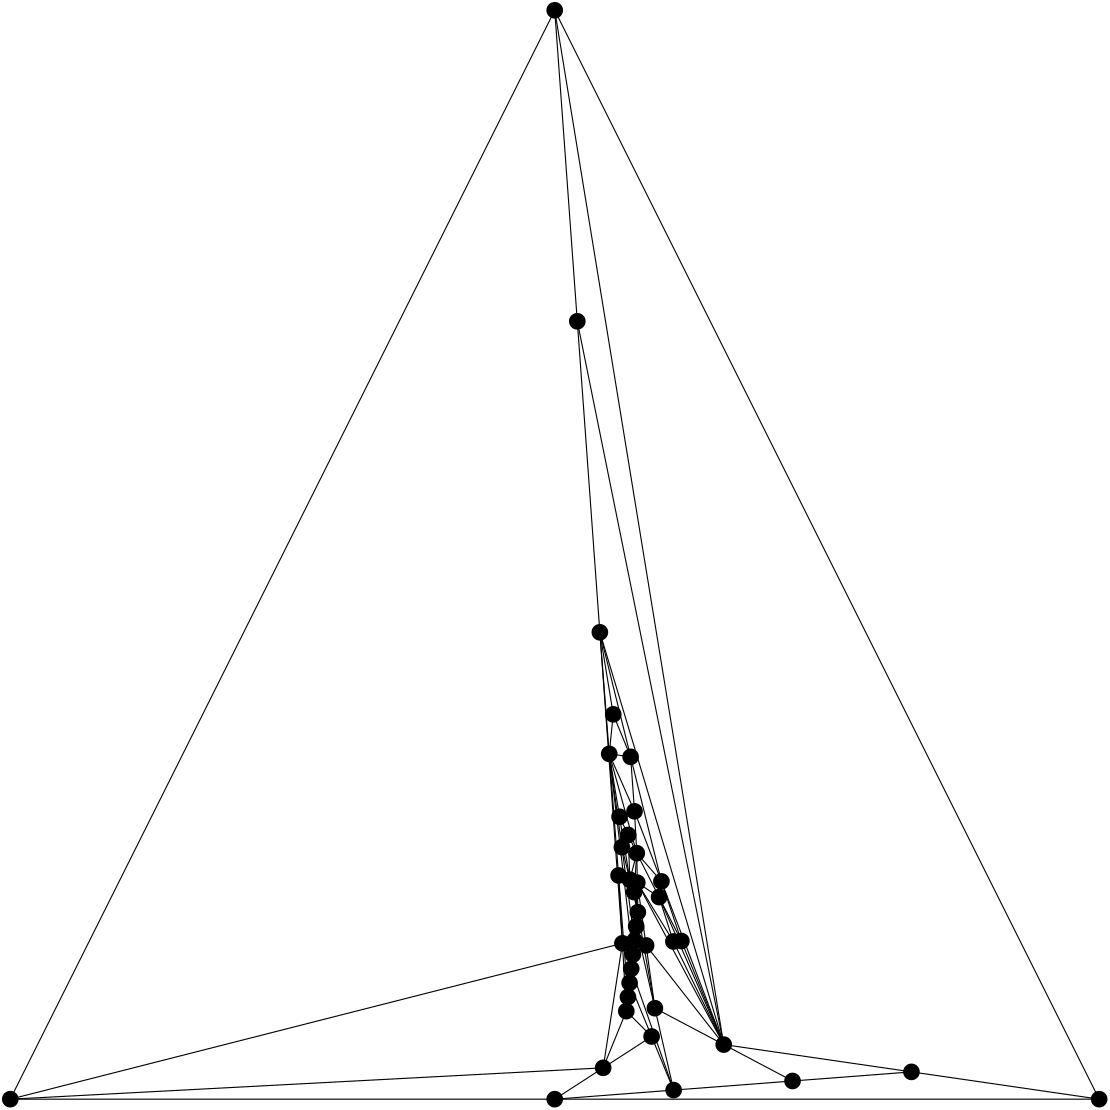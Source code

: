 <?xml version="1.0"?>
			<!DOCTYPE ipe SYSTEM "ipe.dtd">
			<ipe version="70005" creator="Ipe 7.1.4">
			<info created="D:20150825115823" modified="D:20150825115852"/>
					<ipestyle name="basic">
		<symbol name="arrow/arc(spx)">
		<path stroke="sym-stroke" fill="sym-stroke" pen="sym-pen">
		0 0 m
		-1 0.333 l
		-1 -0.333 l
		h
		</path>
		</symbol>
		<symbol name="arrow/farc(spx)">
		<path stroke="sym-stroke" fill="white" pen="sym-pen">
		0 0 m
		-1 0.333 l
		-1 -0.333 l
		h
		</path>
		</symbol>
		<symbol name="mark/circle(sx)" transformations="translations">
		<path fill="sym-stroke">
		0.6 0 0 0.6 0 0 e
		0.4 0 0 0.4 0 0 e
		</path>
		</symbol>
		<symbol name="mark/disk(sx)" transformations="translations">
		<path fill="sym-stroke">
		0.6 0 0 0.6 0 0 e
		</path>
		</symbol>
		<symbol name="mark/fdisk(sfx)" transformations="translations">
		<group>
		<path fill="sym-fill">
		0.5 0 0 0.5 0 0 e
		</path>
		<path fill="sym-stroke" fillrule="eofill">
		0.6 0 0 0.6 0 0 e
		0.4 0 0 0.4 0 0 e
		</path>
		</group>
		</symbol>
		<symbol name="mark/box(sx)" transformations="translations">
		<path fill="sym-stroke" fillrule="eofill">
		-0.6 -0.6 m
		0.6 -0.6 l
		0.6 0.6 l
		-0.6 0.6 l
		h
		-0.4 -0.4 m
		0.4 -0.4 l
		0.4 0.4 l
		-0.4 0.4 l
		h
		</path>
		</symbol>
		<symbol name="mark/square(sx)" transformations="translations">
		<path fill="sym-stroke">
		-0.6 -0.6 m
		0.6 -0.6 l
		0.6 0.6 l
		-0.6 0.6 l
		h
		</path>
		</symbol>
		<symbol name="mark/fsquare(sfx)" transformations="translations">
		<group>
		<path fill="sym-fill">
		-0.5 -0.5 m
		0.5 -0.5 l
		0.5 0.5 l
		-0.5 0.5 l
		h
		</path>
		<path fill="sym-stroke" fillrule="eofill">
		-0.6 -0.6 m
		0.6 -0.6 l
		0.6 0.6 l
		-0.6 0.6 l
		h
		-0.4 -0.4 m
		0.4 -0.4 l
		0.4 0.4 l
		-0.4 0.4 l
		h
		</path>
		</group>
		</symbol>
		<symbol name="mark/cross(sx)" transformations="translations">
		<group>
		<path fill="sym-stroke">
		-0.43 -0.57 m
		0.57 0.43 l
		0.43 0.57 l
		-0.57 -0.43 l
		h
		</path>
		<path fill="sym-stroke">
		-0.43 0.57 m
		0.57 -0.43 l
		0.43 -0.57 l
		-0.57 0.43 l
		h
		</path>
		</group>
		</symbol>
		<symbol name="arrow/fnormal(spx)">
		<path stroke="sym-stroke" fill="white" pen="sym-pen">
		0 0 m
		-1 0.333 l
		-1 -0.333 l
		h
		</path>
		</symbol>
		<symbol name="arrow/pointed(spx)">
		<path stroke="sym-stroke" fill="sym-stroke" pen="sym-pen">
		0 0 m
		-1 0.333 l
		-0.8 0 l
		-1 -0.333 l
		h
		</path>
		</symbol>
		<symbol name="arrow/fpointed(spx)">
		<path stroke="sym-stroke" fill="white" pen="sym-pen">
		0 0 m
		-1 0.333 l
		-0.8 0 l
		-1 -0.333 l
		h
		</path>
		</symbol>
		<symbol name="arrow/linear(spx)">
		<path stroke="sym-stroke" pen="sym-pen">
		-1 0.333 m
		0 0 l
		-1 -0.333 l
		</path>
		</symbol>
		<symbol name="arrow/fdouble(spx)">
		<path stroke="sym-stroke" fill="white" pen="sym-pen">
		0 0 m
		-1 0.333 l
		-1 -0.333 l
		h
		-1 0 m
		-2 0.333 l
		-2 -0.333 l
		h
		</path>
		</symbol>
		<symbol name="arrow/double(spx)">
		<path stroke="sym-stroke" fill="sym-stroke" pen="sym-pen">
		0 0 m
		-1 0.333 l
		-1 -0.333 l
		h
		-1 0 m
		-2 0.333 l
		-2 -0.333 l
		h
		</path>
		</symbol>
		<pen name="heavier" value="0.8"/>
		<pen name="fat" value="1.2"/>
		<pen name="ultrafat" value="2"/>
		<symbolsize name="large" value="5"/>
		<symbolsize name="small" value="2"/>
		<symbolsize name="tiny" value="1.1"/>
		<arrowsize name="large" value="10"/>
		<arrowsize name="small" value="5"/>
		<arrowsize name="tiny" value="3"/>
		<color name="red" value="1 0 0"/>
		<color name="green" value="0 1 0"/>
		<color name="blue" value="0 0 1"/>
		<color name="yellow" value="1 1 0"/>
		<color name="orange" value="1 0.647 0"/>
		<color name="gold" value="1 0.843 0"/>
		<color name="purple" value="0.627 0.125 0.941"/>
		<color name="gray" value="0.745"/>
		<color name="brown" value="0.647 0.165 0.165"/>
		<color name="navy" value="0 0 0.502"/>
		<color name="pink" value="1 0.753 0.796"/>
		<color name="seagreen" value="0.18 0.545 0.341"/>
		<color name="turquoise" value="0.251 0.878 0.816"/>
		<color name="violet" value="0.933 0.51 0.933"/>
		<color name="darkblue" value="0 0 0.545"/>
		<color name="darkcyan" value="0 0.545 0.545"/>
		<color name="darkgray" value="0.663"/>
		<color name="darkgreen" value="0 0.392 0"/>
		<color name="darkmagenta" value="0.545 0 0.545"/>
		<color name="darkorange" value="1 0.549 0"/>
		<color name="darkred" value="0.545 0 0"/>
		<color name="lightblue" value="0.678 0.847 0.902"/>
		<color name="lightcyan" value="0.878 1 1"/>
		<color name="lightgray" value="0.827"/>
		<color name="lightgreen" value="0.565 0.933 0.565"/>
		<color name="lightyellow" value="1 1 0.878"/>
		<dashstyle name="dashed" value="[4] 0"/>
		<dashstyle name="dotted" value="[1 3] 0"/>
		<dashstyle name="dash dotted" value="[4 2 1 2] 0"/>
		<dashstyle name="dash dot dotted" value="[4 2 1 2 1 2] 0"/>
		<textsize name="large" value="\large"/>
		<textsize name="Large" value="\Large"/>
		<textsize name="LARGE" value="\LARGE"/>
		<textsize name="huge" value="\huge"/>
		<textsize name="Huge" value="\Huge"/>
		<textsize name="small" value="\small"/>
		<textsize name="footnote" value="\footnotesize"/>
		<textsize name="tiny" value="\tiny"/>
		<textstyle name="center" begin="\begin{center}" end="\end{center}"/>
		<textstyle name="itemize" begin="\begin{itemize}" end="\end{itemize}"/>
		<textstyle name="item" begin="\begin{itemize}\item{}" end="\end{itemize}"/>
		<gridsize name="4 pts" value="4"/>
		<gridsize name="8 pts (~3 mm)" value="8"/>
		<gridsize name="16 pts (~6 mm)" value="16"/>
		<gridsize name="32 pts (~12 mm)" value="32"/>
		<gridsize name="10 pts (~3.5 mm)" value="10"/>
		<gridsize name="20 pts (~7 mm)" value="20"/>
		<gridsize name="14 pts (~5 mm)" value="14"/>
		<gridsize name="28 pts (~10 mm)" value="28"/>
		<gridsize name="56 pts (~20 mm)" value="56"/>
		<anglesize name="90 deg" value="90"/>
		<anglesize name="60 deg" value="60"/>
		<anglesize name="45 deg" value="45"/>
		<anglesize name="30 deg" value="30"/>
		<anglesize name="22.5 deg" value="22.5"/>
		<tiling name="falling" angle="-60" step="4" width="1"/>
		<tiling name="rising" angle="30" step="4" width="1"/>
		</ipestyle>
<page>
			<layer name="alpha"/>
			<layer name="beta"/>
			<view layers="alpha beta" active="alpha"/>
<path layer="beta" stroke="black">
323.544036169520 146.948298988253 m
324.138028574648 152.036572224349 l
</path>
<path layer="beta" stroke="black">
323.544036169520 146.948298988253 m
338.806632283416 103.274374668239 l
</path>
<path layer="beta" stroke="black">
323.544036169520 146.948298988253 m
322.950043764392 141.860025752157 l
</path>
<path layer="beta" stroke="black">
324.732020979776 157.124845460445 m
324.138028574648 152.036572224349 l
</path>
<path layer="beta" stroke="black">
324.732020979776 157.124845460445 m
320.175280698971 190.715795769234 l
</path>
<path layer="beta" stroke="black">
324.732020979776 157.124845460445 m
325.326013384904 162.213118696541 l
</path>
<path layer="beta" stroke="black">
315.618540418166 224.306746078022 m
324.138028574648 152.036572224349 l
</path>
<path layer="beta" stroke="black">
315.618540418166 224.306746078022 m
312.249784947617 268.074242859003 l
</path>
<path layer="beta" stroke="black">
315.618540418166 224.306746078022 m
325.538077356516 188.560451404617 l
</path>
<path layer="beta" stroke="black">
315.618540418166 224.306746078022 m
323.328472882459 223.237187208868 l
</path>
<path layer="beta" stroke="black">
315.618540418166 224.306746078022 m
320.175280698971 190.715795769234 l
</path>
<path layer="beta" stroke="black">
315.618540418166 224.306746078022 m
324.723062868610 203.626129062560 l
</path>
<path layer="beta" stroke="black">
315.618540418166 224.306746078022 m
317.065599416081 238.539392048631 l
</path>
<path layer="beta" stroke="black">
315.618540418166 224.306746078022 m
319.333091831334 201.657669964479 l
</path>
<path layer="beta" stroke="black">
315.618540418166 224.306746078022 m
318.987295888715 180.539249297042 l
</path>
<path layer="beta" stroke="black">
332.066322834160 132.743746682390 m
338.806632283416 103.274374668239 l
</path>
<path layer="beta" stroke="black">
332.066322834160 132.743746682390 m
356.839793700496 119.646248009434 l
</path>
<path layer="beta" stroke="black">
332.066322834160 132.743746682390 m
325.920005790031 167.301391932637 l
</path>
<path layer="beta" stroke="black">
332.066322834160 132.743746682390 m
325.326013384904 162.213118696541 l
</path>
<path layer="beta" stroke="black">
332.066322834160 132.743746682390 m
328.897682203717 155.337334175508 l
</path>
<path layer="beta" stroke="black">
312.249784947617 268.074242859003 m
320.374677421426 156.111364288504 l
</path>
<path layer="beta" stroke="black">
312.249784947617 268.074242859003 m
323.328472882459 223.237187208868 l
</path>
<path layer="beta" stroke="black">
312.249784947617 268.074242859003 m
356.839793700496 119.646248009434 l
</path>
<path layer="beta" stroke="black">
312.249784947617 268.074242859003 m
304.124892473809 380.037121429501 l
</path>
<path layer="beta" stroke="black">
312.249784947617 268.074242859003 m
317.065599416081 238.539392048631 l
</path>
<path layer="beta" stroke="black">
320.374677421426 156.111364288504 m
321.762058954137 131.683479279966 l
</path>
<path layer="beta" stroke="black">
320.374677421426 156.111364288504 m
100.000000000000 100.000000000000 l
</path>
<path layer="beta" stroke="black">
320.374677421426 156.111364288504 m
313.439169011952 111.283600105099 l
</path>
<path layer="beta" stroke="black">
320.374677421426 156.111364288504 m
318.987295888715 180.539249297042 l
</path>
<path layer="beta" stroke="black">
325.538077356516 188.560451404617 m
333.572237317468 172.745546756404 l
</path>
<path layer="beta" stroke="black">
325.538077356516 188.560451404617 m
323.047643244501 179.008593850935 l
</path>
<path layer="beta" stroke="black">
325.538077356516 188.560451404617 m
334.407160817300 178.400131558734 l
</path>
<path layer="beta" stroke="black">
325.538077356516 188.560451404617 m
322.435584593925 195.109060684548 l
</path>
<path layer="beta" stroke="black">
325.538077356516 188.560451404617 m
324.771348018880 177.356481577103 l
</path>
<path layer="beta" stroke="black">
325.538077356516 188.560451404617 m
325.729041573274 177.930921668627 l
</path>
<path layer="beta" stroke="black">
325.538077356516 188.560451404617 m
324.723062868610 203.626129062560 l
</path>
<path layer="beta" stroke="black">
338.806632283416 103.274374668239 m
330.878338023904 122.567200210198 l
</path>
<path layer="beta" stroke="black">
338.806632283416 103.274374668239 m
381.613264566832 106.548749336478 l
</path>
<path layer="beta" stroke="black">
338.806632283416 103.274374668239 m
296.000000000000 100.000000000000 l
</path>
<path layer="beta" stroke="black">
330.878338023904 122.567200210198 m
321.762058954137 131.683479279966 l
</path>
<path layer="beta" stroke="black">
330.878338023904 122.567200210198 m
322.950043764392 141.860025752157 l
</path>
<path layer="beta" stroke="black">
330.878338023904 122.567200210198 m
313.439169011952 111.283600105099 l
</path>
<path layer="beta" stroke="black">
322.356051359265 136.771752516061 m
321.762058954137 131.683479279966 l
</path>
<path layer="beta" stroke="black">
322.356051359265 136.771752516061 m
322.950043764392 141.860025752157 l
</path>
<path layer="beta" stroke="black">
322.356051359265 136.771752516061 m
318.987295888715 180.539249297042 l
</path>
<path layer="beta" stroke="black">
323.328472882459 223.237187208868 m
334.407160817300 178.400131558734 l
</path>
<path layer="beta" stroke="black">
323.328472882459 223.237187208868 m
324.723062868610 203.626129062560 l
</path>
<path layer="beta" stroke="black">
323.328472882459 223.237187208868 m
317.065599416081 238.539392048631 l
</path>
<path layer="beta" stroke="black">
356.839793700496 119.646248009434 m
333.572237317468 172.745546756404 l
</path>
<path layer="beta" stroke="black">
356.839793700496 119.646248009434 m
334.407160817300 178.400131558734 l
</path>
<path layer="beta" stroke="black">
356.839793700496 119.646248009434 m
381.613264566832 106.548749336478 l
</path>
<path layer="beta" stroke="black">
356.839793700496 119.646248009434 m
304.124892473809 380.037121429501 l
</path>
<path layer="beta" stroke="black">
356.839793700496 119.646248009434 m
296.000000000000 492.000000000000 l
</path>
<path layer="beta" stroke="black">
356.839793700496 119.646248009434 m
325.729041573274 177.930921668627 l
</path>
<path layer="beta" stroke="black">
356.839793700496 119.646248009434 m
341.606397278421 156.930642108190 l
</path>
<path layer="beta" stroke="black">
356.839793700496 119.646248009434 m
328.897682203717 155.337334175508 l
</path>
<path layer="beta" stroke="black">
356.839793700496 119.646248009434 m
424.419896850248 109.823124004717 l
</path>
<path layer="beta" stroke="black">
356.839793700496 119.646248009434 m
338.713690863746 156.774238811488 l
</path>
<path layer="beta" stroke="black">
333.572237317468 172.745546756404 m
325.729041573274 177.930921668627 l
</path>
<path layer="beta" stroke="black">
333.572237317468 172.745546756404 m
341.606397278421 156.930642108190 l
</path>
<path layer="beta" stroke="black">
333.572237317468 172.745546756404 m
338.713690863746 156.774238811488 l
</path>
<path layer="beta" stroke="black">
323.047643244501 179.008593850935 m
322.435584593925 195.109060684548 l
</path>
<path layer="beta" stroke="black">
323.047643244501 179.008593850935 m
324.771348018880 177.356481577103 l
</path>
<path layer="beta" stroke="black">
323.047643244501 179.008593850935 m
320.175280698971 190.715795769234 l
</path>
<path layer="beta" stroke="black">
323.047643244501 179.008593850935 m
325.920005790031 167.301391932637 l
</path>
<path layer="beta" stroke="black">
323.047643244501 179.008593850935 m
324.579665684471 174.555489120225 l
</path>
<path layer="beta" stroke="black">
323.047643244501 179.008593850935 m
319.333091831334 201.657669964479 l
</path>
<path layer="beta" stroke="black">
334.407160817300 178.400131558734 m
324.723062868610 203.626129062560 l
</path>
<path layer="beta" stroke="black">
334.407160817300 178.400131558734 m
341.606397278421 156.930642108190 l
</path>
<path layer="beta" stroke="black">
321.762058954137 131.683479279966 m
313.439169011952 111.283600105099 l
</path>
<path layer="beta" stroke="black">
322.435584593925 195.109060684548 m
319.333091831334 201.657669964479 l
</path>
<path layer="beta" stroke="black">
324.771348018880 177.356481577103 m
325.920005790031 167.301391932637 l
</path>
<path layer="beta" stroke="black">
324.771348018880 177.356481577103 m
324.579665684471 174.555489120225 l
</path>
<path layer="beta" stroke="black">
381.613264566832 106.548749336478 m
424.419896850248 109.823124004717 l
</path>
<path layer="beta" stroke="black">
325.920005790031 167.301391932637 m
325.729041573274 177.930921668627 l
</path>
<path layer="beta" stroke="black">
325.920005790031 167.301391932637 m
324.579665684471 174.555489120225 l
</path>
<path layer="beta" stroke="black">
325.920005790031 167.301391932637 m
325.326013384904 162.213118696541 l
</path>
<path layer="beta" stroke="black">
304.124892473809 380.037121429501 m
296.000000000000 492.000000000000 l
</path>
<path layer="beta" stroke="black">
296.000000000000 492.000000000000 m
100.000000000000 100.000000000000 l
</path>
<path layer="beta" stroke="black">
296.000000000000 492.000000000000 m
492.000000000000 100.000000000000 l
</path>
<path layer="beta" stroke="black">
325.729041573274 177.930921668627 m
328.897682203717 155.337334175508 l
</path>
<path layer="beta" stroke="black">
325.729041573274 177.930921668627 m
338.713690863746 156.774238811488 l
</path>
<path layer="beta" stroke="black">
100.000000000000 100.000000000000 m
313.439169011952 111.283600105099 l
</path>
<path layer="beta" stroke="black">
100.000000000000 100.000000000000 m
296.000000000000 100.000000000000 l
</path>
<path layer="beta" stroke="black">
313.439169011952 111.283600105099 m
296.000000000000 100.000000000000 l
</path>
<path layer="beta" stroke="black">
296.000000000000 100.000000000000 m
492.000000000000 100.000000000000 l
</path>
<path layer="beta" stroke="black">
424.419896850248 109.823124004717 m
492.000000000000 100.000000000000 l
</path>
<use layer="alpha" name="mark/disk(sx)" pos="323.544036169520 146.948298988253" size="large" stroke="black"/>
<use layer="alpha" name="mark/disk(sx)" pos="324.732020979776 157.124845460445" size="large" stroke="black"/>
<use layer="alpha" name="mark/disk(sx)" pos="315.618540418166 224.306746078022" size="large" stroke="black"/>
<use layer="alpha" name="mark/disk(sx)" pos="332.066322834160 132.743746682390" size="large" stroke="black"/>
<use layer="alpha" name="mark/disk(sx)" pos="324.138028574648 152.036572224349" size="large" stroke="black"/>
<use layer="alpha" name="mark/disk(sx)" pos="312.249784947617 268.074242859003" size="large" stroke="black"/>
<use layer="alpha" name="mark/disk(sx)" pos="320.374677421426 156.111364288504" size="large" stroke="black"/>
<use layer="alpha" name="mark/disk(sx)" pos="325.538077356516 188.560451404617" size="large" stroke="black"/>
<use layer="alpha" name="mark/disk(sx)" pos="338.806632283416 103.274374668239" size="large" stroke="black"/>
<use layer="alpha" name="mark/disk(sx)" pos="330.878338023904 122.567200210198" size="large" stroke="black"/>
<use layer="alpha" name="mark/disk(sx)" pos="322.356051359265 136.771752516061" size="large" stroke="black"/>
<use layer="alpha" name="mark/disk(sx)" pos="323.328472882459 223.237187208868" size="large" stroke="black"/>
<use layer="alpha" name="mark/disk(sx)" pos="356.839793700496 119.646248009434" size="large" stroke="black"/>
<use layer="alpha" name="mark/disk(sx)" pos="333.572237317468 172.745546756404" size="large" stroke="black"/>
<use layer="alpha" name="mark/disk(sx)" pos="323.047643244501 179.008593850935" size="large" stroke="black"/>
<use layer="alpha" name="mark/disk(sx)" pos="334.407160817300 178.400131558734" size="large" stroke="black"/>
<use layer="alpha" name="mark/disk(sx)" pos="321.762058954137 131.683479279966" size="large" stroke="black"/>
<use layer="alpha" name="mark/disk(sx)" pos="322.435584593925 195.109060684548" size="large" stroke="black"/>
<use layer="alpha" name="mark/disk(sx)" pos="324.771348018880 177.356481577103" size="large" stroke="black"/>
<use layer="alpha" name="mark/disk(sx)" pos="381.613264566832 106.548749336478" size="large" stroke="black"/>
<use layer="alpha" name="mark/disk(sx)" pos="320.175280698971 190.715795769234" size="large" stroke="black"/>
<use layer="alpha" name="mark/disk(sx)" pos="325.920005790031 167.301391932637" size="large" stroke="black"/>
<use layer="alpha" name="mark/disk(sx)" pos="304.124892473809 380.037121429501" size="large" stroke="black"/>
<use layer="alpha" name="mark/disk(sx)" pos="322.950043764392 141.860025752157" size="large" stroke="black"/>
<use layer="alpha" name="mark/disk(sx)" pos="296.000000000000 492.000000000000" size="large" stroke="black"/>
<use layer="alpha" name="mark/disk(sx)" pos="325.729041573274 177.930921668627" size="large" stroke="black"/>
<use layer="alpha" name="mark/disk(sx)" pos="324.579665684471 174.555489120225" size="large" stroke="black"/>
<use layer="alpha" name="mark/disk(sx)" pos="100.000000000000 100.000000000000" size="large" stroke="black"/>
<use layer="alpha" name="mark/disk(sx)" pos="324.723062868610 203.626129062560" size="large" stroke="black"/>
<use layer="alpha" name="mark/disk(sx)" pos="325.326013384904 162.213118696541" size="large" stroke="black"/>
<use layer="alpha" name="mark/disk(sx)" pos="313.439169011952 111.283600105099" size="large" stroke="black"/>
<use layer="alpha" name="mark/disk(sx)" pos="341.606397278421 156.930642108190" size="large" stroke="black"/>
<use layer="alpha" name="mark/disk(sx)" pos="328.897682203717 155.337334175508" size="large" stroke="black"/>
<use layer="alpha" name="mark/disk(sx)" pos="296.000000000000 100.000000000000" size="large" stroke="black"/>
<use layer="alpha" name="mark/disk(sx)" pos="317.065599416081 238.539392048631" size="large" stroke="black"/>
<use layer="alpha" name="mark/disk(sx)" pos="424.419896850248 109.823124004717" size="large" stroke="black"/>
<use layer="alpha" name="mark/disk(sx)" pos="319.333091831334 201.657669964479" size="large" stroke="black"/>
<use layer="alpha" name="mark/disk(sx)" pos="492.000000000000 100.000000000000" size="large" stroke="black"/>
<use layer="alpha" name="mark/disk(sx)" pos="338.713690863746 156.774238811488" size="large" stroke="black"/>
<use layer="alpha" name="mark/disk(sx)" pos="318.987295888715 180.539249297042" size="large" stroke="black"/>
</page>
</ipe>